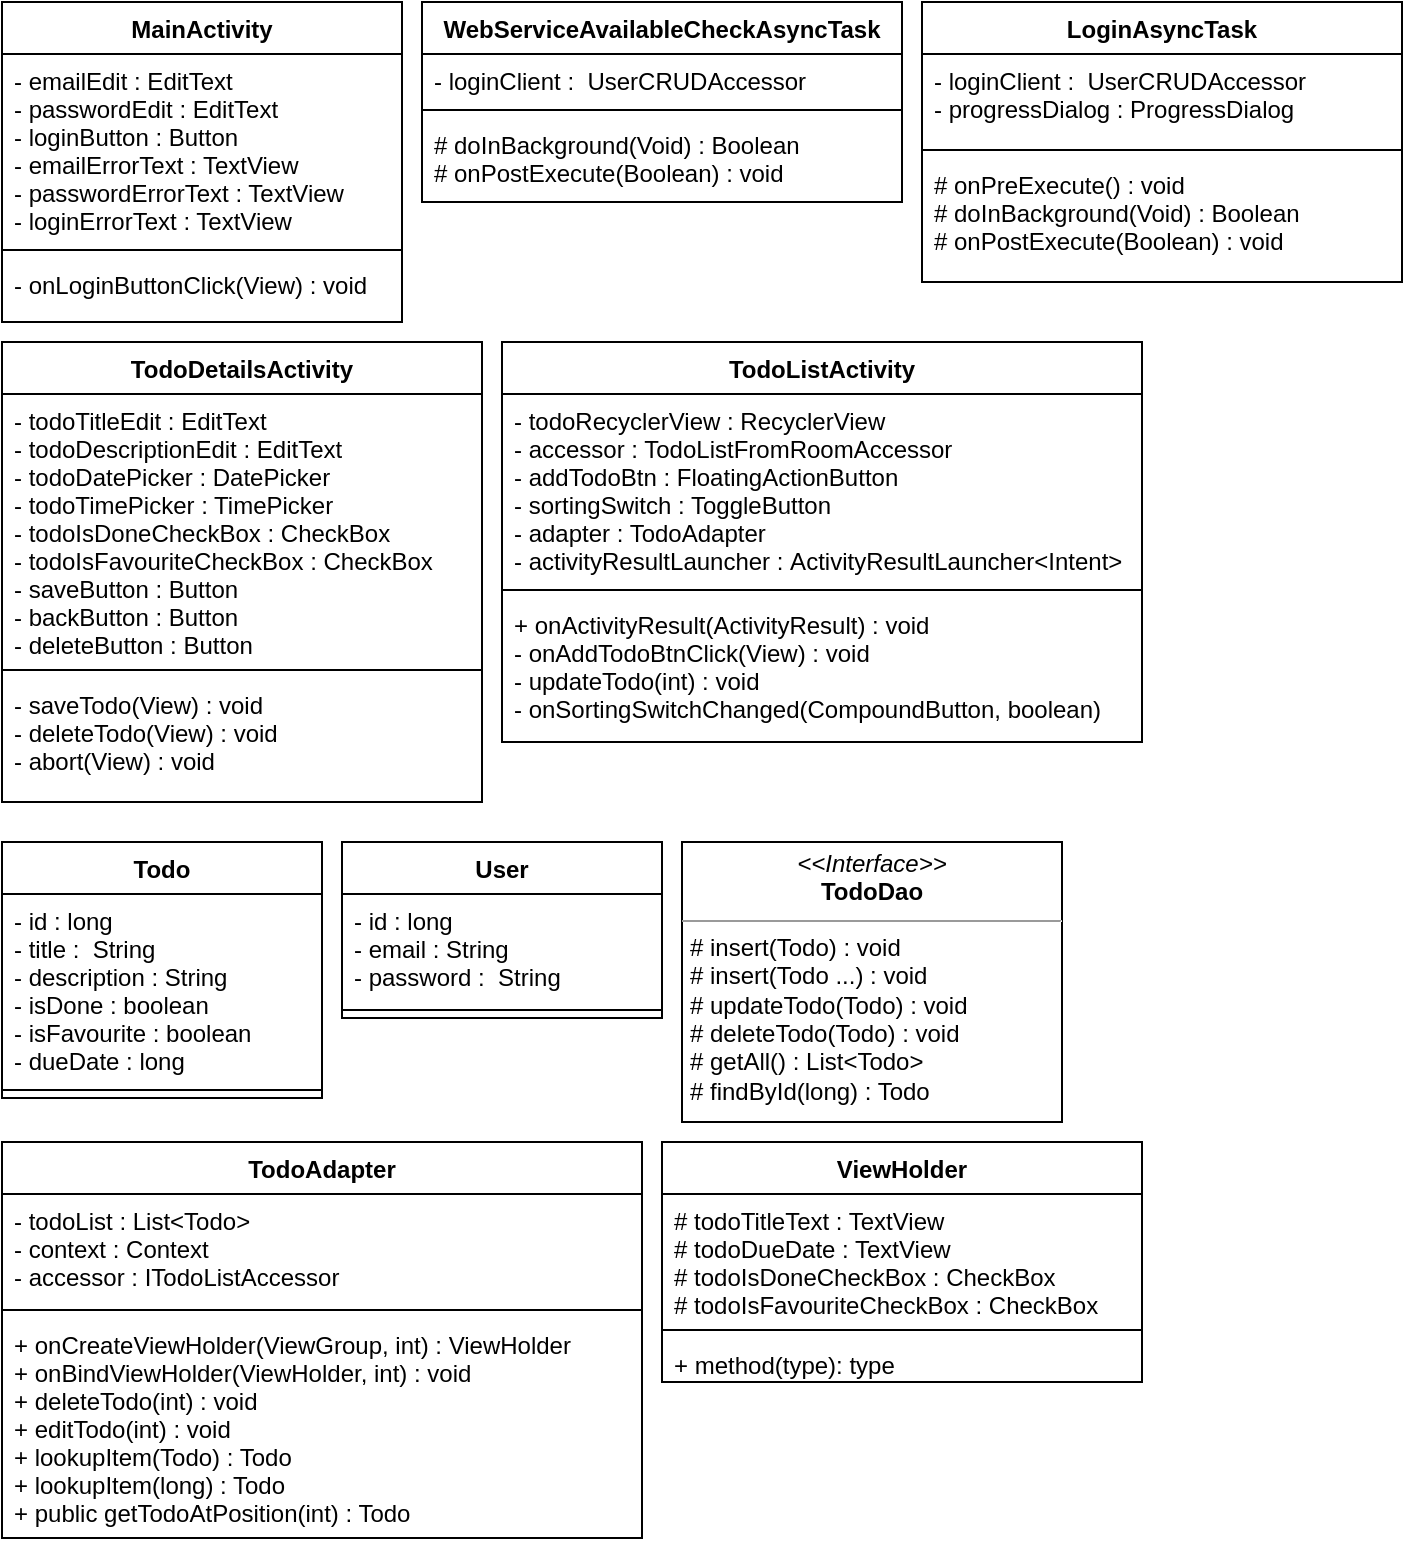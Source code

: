 <mxfile version="20.5.3" type="embed"><diagram id="6t6grnH7xBqfOtE5CZCD" name="Page-1"><mxGraphModel dx="836" dy="1180" grid="1" gridSize="10" guides="1" tooltips="1" connect="1" arrows="1" fold="1" page="1" pageScale="1" pageWidth="1654" pageHeight="1169" math="0" shadow="0"><root><mxCell id="0"/><mxCell id="1" parent="0"/><mxCell id="2" value="MainActivity" style="swimlane;fontStyle=1;align=center;verticalAlign=top;childLayout=stackLayout;horizontal=1;startSize=26;horizontalStack=0;resizeParent=1;resizeParentMax=0;resizeLast=0;collapsible=1;marginBottom=0;" vertex="1" parent="1"><mxGeometry x="20" y="20" width="200" height="160" as="geometry"/></mxCell><mxCell id="3" value="- emailEdit : EditText&#10;- passwordEdit : EditText&#10;- loginButton : Button&#10;- emailErrorText : TextView&#10;- passwordErrorText : TextView&#10;- loginErrorText : TextView" style="text;strokeColor=none;fillColor=none;align=left;verticalAlign=top;spacingLeft=4;spacingRight=4;overflow=hidden;rotatable=0;points=[[0,0.5],[1,0.5]];portConstraint=eastwest;" vertex="1" parent="2"><mxGeometry y="26" width="200" height="94" as="geometry"/></mxCell><mxCell id="4" value="" style="line;strokeWidth=1;fillColor=none;align=left;verticalAlign=middle;spacingTop=-1;spacingLeft=3;spacingRight=3;rotatable=0;labelPosition=right;points=[];portConstraint=eastwest;strokeColor=inherit;" vertex="1" parent="2"><mxGeometry y="120" width="200" height="8" as="geometry"/></mxCell><mxCell id="5" value="- onLoginButtonClick(View) : void" style="text;strokeColor=none;fillColor=none;align=left;verticalAlign=top;spacingLeft=4;spacingRight=4;overflow=hidden;rotatable=0;points=[[0,0.5],[1,0.5]];portConstraint=eastwest;" vertex="1" parent="2"><mxGeometry y="128" width="200" height="32" as="geometry"/></mxCell><mxCell id="6" value="WebServiceAvailableCheckAsyncTask" style="swimlane;fontStyle=1;align=center;verticalAlign=top;childLayout=stackLayout;horizontal=1;startSize=26;horizontalStack=0;resizeParent=1;resizeParentMax=0;resizeLast=0;collapsible=1;marginBottom=0;" vertex="1" parent="1"><mxGeometry x="230" y="20" width="240" height="100" as="geometry"/></mxCell><mxCell id="7" value="- loginClient :  UserCRUDAccessor" style="text;strokeColor=none;fillColor=none;align=left;verticalAlign=top;spacingLeft=4;spacingRight=4;overflow=hidden;rotatable=0;points=[[0,0.5],[1,0.5]];portConstraint=eastwest;" vertex="1" parent="6"><mxGeometry y="26" width="240" height="24" as="geometry"/></mxCell><mxCell id="8" value="" style="line;strokeWidth=1;fillColor=none;align=left;verticalAlign=middle;spacingTop=-1;spacingLeft=3;spacingRight=3;rotatable=0;labelPosition=right;points=[];portConstraint=eastwest;strokeColor=inherit;" vertex="1" parent="6"><mxGeometry y="50" width="240" height="8" as="geometry"/></mxCell><mxCell id="9" value="# doInBackground(Void) : Boolean&#10;# onPostExecute(Boolean) : void" style="text;strokeColor=none;fillColor=none;align=left;verticalAlign=top;spacingLeft=4;spacingRight=4;overflow=hidden;rotatable=0;points=[[0,0.5],[1,0.5]];portConstraint=eastwest;" vertex="1" parent="6"><mxGeometry y="58" width="240" height="42" as="geometry"/></mxCell><mxCell id="11" value="LoginAsyncTask" style="swimlane;fontStyle=1;align=center;verticalAlign=top;childLayout=stackLayout;horizontal=1;startSize=26;horizontalStack=0;resizeParent=1;resizeParentMax=0;resizeLast=0;collapsible=1;marginBottom=0;" vertex="1" parent="1"><mxGeometry x="480" y="20" width="240" height="140" as="geometry"/></mxCell><mxCell id="12" value="- loginClient :  UserCRUDAccessor&#10;- progressDialog : ProgressDialog" style="text;strokeColor=none;fillColor=none;align=left;verticalAlign=top;spacingLeft=4;spacingRight=4;overflow=hidden;rotatable=0;points=[[0,0.5],[1,0.5]];portConstraint=eastwest;" vertex="1" parent="11"><mxGeometry y="26" width="240" height="44" as="geometry"/></mxCell><mxCell id="13" value="" style="line;strokeWidth=1;fillColor=none;align=left;verticalAlign=middle;spacingTop=-1;spacingLeft=3;spacingRight=3;rotatable=0;labelPosition=right;points=[];portConstraint=eastwest;strokeColor=inherit;" vertex="1" parent="11"><mxGeometry y="70" width="240" height="8" as="geometry"/></mxCell><mxCell id="14" value="# onPreExecute() : void&#10;# doInBackground(Void) : Boolean&#10;# onPostExecute(Boolean) : void" style="text;strokeColor=none;fillColor=none;align=left;verticalAlign=top;spacingLeft=4;spacingRight=4;overflow=hidden;rotatable=0;points=[[0,0.5],[1,0.5]];portConstraint=eastwest;" vertex="1" parent="11"><mxGeometry y="78" width="240" height="62" as="geometry"/></mxCell><mxCell id="15" value="TodoDetailsActivity" style="swimlane;fontStyle=1;align=center;verticalAlign=top;childLayout=stackLayout;horizontal=1;startSize=26;horizontalStack=0;resizeParent=1;resizeParentMax=0;resizeLast=0;collapsible=1;marginBottom=0;" vertex="1" parent="1"><mxGeometry x="20" y="190" width="240" height="230" as="geometry"/></mxCell><mxCell id="16" value="- todoTitleEdit : EditText&#10;- todoDescriptionEdit : EditText&#10;- todoDatePicker : DatePicker&#10;- todoTimePicker : TimePicker&#10;- todoIsDoneCheckBox : CheckBox&#10;- todoIsFavouriteCheckBox : CheckBox&#10;- saveButton : Button&#10;- backButton : Button&#10;- deleteButton : Button" style="text;strokeColor=none;fillColor=none;align=left;verticalAlign=top;spacingLeft=4;spacingRight=4;overflow=hidden;rotatable=0;points=[[0,0.5],[1,0.5]];portConstraint=eastwest;" vertex="1" parent="15"><mxGeometry y="26" width="240" height="134" as="geometry"/></mxCell><mxCell id="17" value="" style="line;strokeWidth=1;fillColor=none;align=left;verticalAlign=middle;spacingTop=-1;spacingLeft=3;spacingRight=3;rotatable=0;labelPosition=right;points=[];portConstraint=eastwest;strokeColor=inherit;" vertex="1" parent="15"><mxGeometry y="160" width="240" height="8" as="geometry"/></mxCell><mxCell id="18" value="- saveTodo(View) : void&#10;- deleteTodo(View) : void&#10;- abort(View) : void" style="text;strokeColor=none;fillColor=none;align=left;verticalAlign=top;spacingLeft=4;spacingRight=4;overflow=hidden;rotatable=0;points=[[0,0.5],[1,0.5]];portConstraint=eastwest;" vertex="1" parent="15"><mxGeometry y="168" width="240" height="62" as="geometry"/></mxCell><mxCell id="19" value="TodoListActivity" style="swimlane;fontStyle=1;align=center;verticalAlign=top;childLayout=stackLayout;horizontal=1;startSize=26;horizontalStack=0;resizeParent=1;resizeParentMax=0;resizeLast=0;collapsible=1;marginBottom=0;" vertex="1" parent="1"><mxGeometry x="270" y="190" width="320" height="200" as="geometry"/></mxCell><mxCell id="20" value="- todoRecyclerView : RecyclerView&#10;- accessor : TodoListFromRoomAccessor&#10;- addTodoBtn : FloatingActionButton&#10;- sortingSwitch : ToggleButton&#10;- adapter : TodoAdapter&#10;- activityResultLauncher : ActivityResultLauncher&lt;Intent&gt;" style="text;strokeColor=none;fillColor=none;align=left;verticalAlign=top;spacingLeft=4;spacingRight=4;overflow=hidden;rotatable=0;points=[[0,0.5],[1,0.5]];portConstraint=eastwest;" vertex="1" parent="19"><mxGeometry y="26" width="320" height="94" as="geometry"/></mxCell><mxCell id="21" value="" style="line;strokeWidth=1;fillColor=none;align=left;verticalAlign=middle;spacingTop=-1;spacingLeft=3;spacingRight=3;rotatable=0;labelPosition=right;points=[];portConstraint=eastwest;strokeColor=inherit;" vertex="1" parent="19"><mxGeometry y="120" width="320" height="8" as="geometry"/></mxCell><mxCell id="22" value="+ onActivityResult(ActivityResult) : void&#10;- onAddTodoBtnClick(View) : void&#10;- updateTodo(int) : void&#10;- onSortingSwitchChanged(CompoundButton, boolean)&#10;" style="text;strokeColor=none;fillColor=none;align=left;verticalAlign=top;spacingLeft=4;spacingRight=4;overflow=hidden;rotatable=0;points=[[0,0.5],[1,0.5]];portConstraint=eastwest;" vertex="1" parent="19"><mxGeometry y="128" width="320" height="72" as="geometry"/></mxCell><mxCell id="27" value="Todo" style="swimlane;fontStyle=1;align=center;verticalAlign=top;childLayout=stackLayout;horizontal=1;startSize=26;horizontalStack=0;resizeParent=1;resizeParentMax=0;resizeLast=0;collapsible=1;marginBottom=0;" vertex="1" parent="1"><mxGeometry x="20" y="440" width="160" height="128" as="geometry"/></mxCell><mxCell id="28" value="- id : long&#10;- title :  String&#10;- description : String&#10;- isDone : boolean&#10;- isFavourite : boolean&#10;- dueDate : long" style="text;strokeColor=none;fillColor=none;align=left;verticalAlign=top;spacingLeft=4;spacingRight=4;overflow=hidden;rotatable=0;points=[[0,0.5],[1,0.5]];portConstraint=eastwest;" vertex="1" parent="27"><mxGeometry y="26" width="160" height="94" as="geometry"/></mxCell><mxCell id="29" value="" style="line;strokeWidth=1;fillColor=none;align=left;verticalAlign=middle;spacingTop=-1;spacingLeft=3;spacingRight=3;rotatable=0;labelPosition=right;points=[];portConstraint=eastwest;strokeColor=inherit;" vertex="1" parent="27"><mxGeometry y="120" width="160" height="8" as="geometry"/></mxCell><mxCell id="31" value="User" style="swimlane;fontStyle=1;align=center;verticalAlign=top;childLayout=stackLayout;horizontal=1;startSize=26;horizontalStack=0;resizeParent=1;resizeParentMax=0;resizeLast=0;collapsible=1;marginBottom=0;" vertex="1" parent="1"><mxGeometry x="190" y="440" width="160" height="88" as="geometry"/></mxCell><mxCell id="32" value="- id : long&#10;- email : String&#10;- password :  String&#10;" style="text;strokeColor=none;fillColor=none;align=left;verticalAlign=top;spacingLeft=4;spacingRight=4;overflow=hidden;rotatable=0;points=[[0,0.5],[1,0.5]];portConstraint=eastwest;" vertex="1" parent="31"><mxGeometry y="26" width="160" height="54" as="geometry"/></mxCell><mxCell id="33" value="" style="line;strokeWidth=1;fillColor=none;align=left;verticalAlign=middle;spacingTop=-1;spacingLeft=3;spacingRight=3;rotatable=0;labelPosition=right;points=[];portConstraint=eastwest;strokeColor=inherit;" vertex="1" parent="31"><mxGeometry y="80" width="160" height="8" as="geometry"/></mxCell><mxCell id="35" value="&lt;p style=&quot;margin:0px;margin-top:4px;text-align:center;&quot;&gt;&lt;i&gt;&amp;lt;&amp;lt;Interface&amp;gt;&amp;gt;&lt;/i&gt;&lt;br&gt;&lt;b&gt;TodoDao&lt;/b&gt;&lt;/p&gt;&lt;hr size=&quot;1&quot;&gt;&lt;p style=&quot;margin:0px;margin-left:4px;&quot;&gt;# insert(Todo) : void&lt;/p&gt;&lt;p style=&quot;margin:0px;margin-left:4px;&quot;&gt;# insert(Todo ...) : void&lt;/p&gt;&lt;p style=&quot;margin:0px;margin-left:4px;&quot;&gt;# updateTodo(Todo) : void&lt;/p&gt;&lt;p style=&quot;margin:0px;margin-left:4px;&quot;&gt;# deleteTodo(Todo) : void&lt;/p&gt;&lt;p style=&quot;margin:0px;margin-left:4px;&quot;&gt;# getAll() : List&amp;lt;Todo&amp;gt;&lt;/p&gt;&lt;p style=&quot;margin:0px;margin-left:4px;&quot;&gt;# findById(long) : Todo&lt;/p&gt;" style="verticalAlign=top;align=left;overflow=fill;fontSize=12;fontFamily=Helvetica;html=1;" vertex="1" parent="1"><mxGeometry x="360" y="440" width="190" height="140" as="geometry"/></mxCell><mxCell id="36" value="TodoAdapter" style="swimlane;fontStyle=1;align=center;verticalAlign=top;childLayout=stackLayout;horizontal=1;startSize=26;horizontalStack=0;resizeParent=1;resizeParentMax=0;resizeLast=0;collapsible=1;marginBottom=0;" vertex="1" parent="1"><mxGeometry x="20" y="590" width="320" height="198" as="geometry"/></mxCell><mxCell id="37" value="- todoList : List&lt;Todo&gt;&#10;- context : Context&#10;- accessor : ITodoListAccessor" style="text;strokeColor=none;fillColor=none;align=left;verticalAlign=top;spacingLeft=4;spacingRight=4;overflow=hidden;rotatable=0;points=[[0,0.5],[1,0.5]];portConstraint=eastwest;" vertex="1" parent="36"><mxGeometry y="26" width="320" height="54" as="geometry"/></mxCell><mxCell id="38" value="" style="line;strokeWidth=1;fillColor=none;align=left;verticalAlign=middle;spacingTop=-1;spacingLeft=3;spacingRight=3;rotatable=0;labelPosition=right;points=[];portConstraint=eastwest;strokeColor=inherit;" vertex="1" parent="36"><mxGeometry y="80" width="320" height="8" as="geometry"/></mxCell><mxCell id="39" value="+ onCreateViewHolder(ViewGroup, int) : ViewHolder&#10;+ onBindViewHolder(ViewHolder, int) : void&#10;+ deleteTodo(int) : void&#10;+ editTodo(int) : void&#10;+ lookupItem(Todo) : Todo&#10;+ lookupItem(long) : Todo&#10;+ public getTodoAtPosition(int) : Todo" style="text;strokeColor=none;fillColor=none;align=left;verticalAlign=top;spacingLeft=4;spacingRight=4;overflow=hidden;rotatable=0;points=[[0,0.5],[1,0.5]];portConstraint=eastwest;" vertex="1" parent="36"><mxGeometry y="88" width="320" height="110" as="geometry"/></mxCell><mxCell id="40" value="ViewHolder" style="swimlane;fontStyle=1;align=center;verticalAlign=top;childLayout=stackLayout;horizontal=1;startSize=26;horizontalStack=0;resizeParent=1;resizeParentMax=0;resizeLast=0;collapsible=1;marginBottom=0;" vertex="1" parent="1"><mxGeometry x="350" y="590" width="240" height="120" as="geometry"/></mxCell><mxCell id="41" value="# todoTitleText : TextView&#10;# todoDueDate : TextView&#10;# todoIsDoneCheckBox : CheckBox&#10;# todoIsFavouriteCheckBox : CheckBox" style="text;strokeColor=none;fillColor=none;align=left;verticalAlign=top;spacingLeft=4;spacingRight=4;overflow=hidden;rotatable=0;points=[[0,0.5],[1,0.5]];portConstraint=eastwest;" vertex="1" parent="40"><mxGeometry y="26" width="240" height="64" as="geometry"/></mxCell><mxCell id="42" value="" style="line;strokeWidth=1;fillColor=none;align=left;verticalAlign=middle;spacingTop=-1;spacingLeft=3;spacingRight=3;rotatable=0;labelPosition=right;points=[];portConstraint=eastwest;strokeColor=inherit;" vertex="1" parent="40"><mxGeometry y="90" width="240" height="8" as="geometry"/></mxCell><mxCell id="43" value="+ method(type): type" style="text;strokeColor=none;fillColor=none;align=left;verticalAlign=top;spacingLeft=4;spacingRight=4;overflow=hidden;rotatable=0;points=[[0,0.5],[1,0.5]];portConstraint=eastwest;" vertex="1" parent="40"><mxGeometry y="98" width="240" height="22" as="geometry"/></mxCell></root></mxGraphModel></diagram></mxfile>